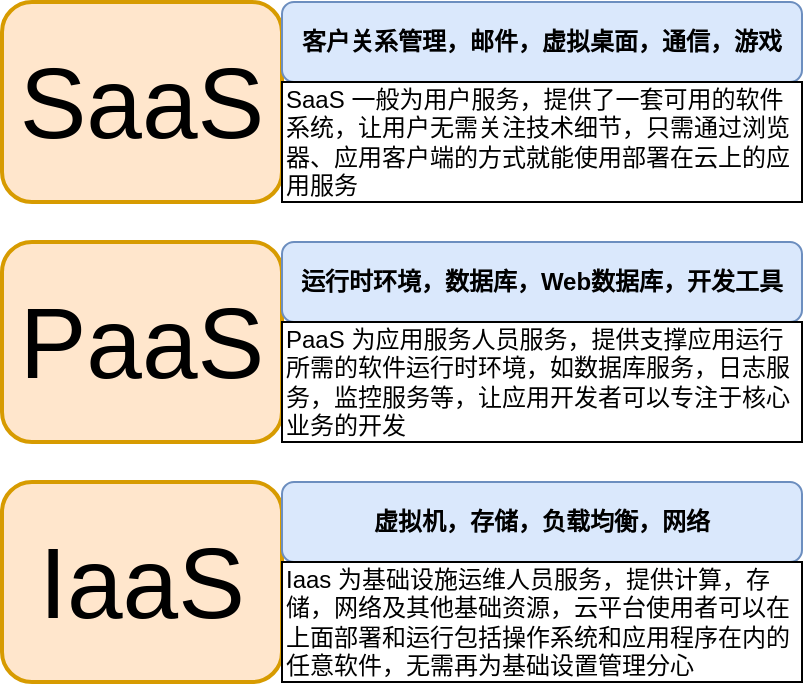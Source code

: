 <mxfile version="13.7.3" type="device" pages="2"><diagram id="Xtoi1Jw_jjUpUMRfwFQP" name="云平台经典架构"><mxGraphModel dx="1086" dy="806" grid="1" gridSize="10" guides="1" tooltips="1" connect="1" arrows="1" fold="1" page="1" pageScale="1" pageWidth="827" pageHeight="1169" math="0" shadow="0"><root><mxCell id="0"/><mxCell id="1" parent="0"/><mxCell id="AunEhYz-DYjz4G1GZNd5-1" value="" style="group" parent="1" vertex="1" connectable="0"><mxGeometry x="80" y="80" width="400" height="340" as="geometry"/></mxCell><mxCell id="XGmtK8L9UWAmw615k7wJ-1" value="&lt;font style=&quot;font-size: 50px&quot;&gt;SaaS&lt;/font&gt;" style="rounded=1;whiteSpace=wrap;html=1;fillColor=#ffe6cc;strokeColor=#d79b00;strokeWidth=2;" parent="AunEhYz-DYjz4G1GZNd5-1" vertex="1"><mxGeometry width="140" height="100" as="geometry"/></mxCell><mxCell id="XGmtK8L9UWAmw615k7wJ-3" value="&lt;font style=&quot;font-size: 50px&quot;&gt;PaaS&lt;/font&gt;" style="rounded=1;whiteSpace=wrap;html=1;fillColor=#ffe6cc;strokeColor=#d79b00;strokeWidth=2;" parent="AunEhYz-DYjz4G1GZNd5-1" vertex="1"><mxGeometry y="120" width="140" height="100" as="geometry"/></mxCell><mxCell id="XGmtK8L9UWAmw615k7wJ-4" value="&lt;font style=&quot;font-size: 50px&quot;&gt;IaaS&lt;/font&gt;" style="rounded=1;whiteSpace=wrap;html=1;fillColor=#ffe6cc;strokeColor=#d79b00;strokeWidth=2;" parent="AunEhYz-DYjz4G1GZNd5-1" vertex="1"><mxGeometry y="240" width="140" height="100" as="geometry"/></mxCell><mxCell id="XGmtK8L9UWAmw615k7wJ-5" value="&lt;b&gt;客户关系管理，邮件，虚拟桌面，通信，游戏&lt;/b&gt;" style="rounded=1;whiteSpace=wrap;html=1;fillColor=#dae8fc;strokeColor=#6c8ebf;" parent="AunEhYz-DYjz4G1GZNd5-1" vertex="1"><mxGeometry x="140" width="260" height="40" as="geometry"/></mxCell><mxCell id="XGmtK8L9UWAmw615k7wJ-6" value="&lt;b&gt;运行时环境，数据库，Web数据库，开发工具&lt;/b&gt;" style="rounded=1;whiteSpace=wrap;html=1;fillColor=#dae8fc;strokeColor=#6c8ebf;" parent="AunEhYz-DYjz4G1GZNd5-1" vertex="1"><mxGeometry x="140" y="120" width="260" height="40" as="geometry"/></mxCell><mxCell id="XGmtK8L9UWAmw615k7wJ-7" value="&lt;b&gt;虚拟机，存储，负载均衡，网络&lt;/b&gt;" style="rounded=1;whiteSpace=wrap;html=1;fillColor=#dae8fc;strokeColor=#6c8ebf;" parent="AunEhYz-DYjz4G1GZNd5-1" vertex="1"><mxGeometry x="140" y="240" width="260" height="40" as="geometry"/></mxCell><mxCell id="XGmtK8L9UWAmw615k7wJ-8" value="SaaS 一般为用户服务，提供了一套可用的软件系统，让用户无需关注技术细节，只需通过浏览器、应用客户端的方式就能使用部署在云上的应用服务" style="rounded=0;whiteSpace=wrap;html=1;align=left;" parent="AunEhYz-DYjz4G1GZNd5-1" vertex="1"><mxGeometry x="140" y="40" width="260" height="60" as="geometry"/></mxCell><mxCell id="XGmtK8L9UWAmw615k7wJ-9" value="PaaS 为应用服务人员服务，提供支撑应用运行所需的软件运行时环境，如数据库服务，日志服务，监控服务等，让应用开发者可以专注于核心业务的开发" style="rounded=0;whiteSpace=wrap;html=1;align=left;" parent="AunEhYz-DYjz4G1GZNd5-1" vertex="1"><mxGeometry x="140" y="160" width="260" height="60" as="geometry"/></mxCell><mxCell id="XGmtK8L9UWAmw615k7wJ-10" value="Iaas 为基础设施运维人员服务，提供计算，存储，网络及其他基础资源，云平台使用者可以在上面部署和运行包括操作系统和应用程序在内的任意软件，无需再为基础设置管理分心" style="rounded=0;whiteSpace=wrap;html=1;align=left;" parent="AunEhYz-DYjz4G1GZNd5-1" vertex="1"><mxGeometry x="140" y="280" width="260" height="60" as="geometry"/></mxCell></root></mxGraphModel></diagram><diagram id="FMG2QY3O_vfr0wYzt9E3" name="Docker 命令结构图"><mxGraphModel dx="1913" dy="806" grid="1" gridSize="10" guides="1" tooltips="1" connect="1" arrows="1" fold="1" page="1" pageScale="1" pageWidth="827" pageHeight="1169" math="0" shadow="0"><root><mxCell id="msrVt_bbnYBmSeJq67H8-0"/><mxCell id="msrVt_bbnYBmSeJq67H8-1" parent="msrVt_bbnYBmSeJq67H8-0"/><mxCell id="FBwykZi2s7uk1abyXn-A-22" value="" style="rounded=1;whiteSpace=wrap;html=1;dashed=1;strokeWidth=2;" vertex="1" parent="msrVt_bbnYBmSeJq67H8-1"><mxGeometry x="-80" y="200" width="800" height="560" as="geometry"/></mxCell><mxCell id="FBwykZi2s7uk1abyXn-A-12" value="" style="rounded=1;whiteSpace=wrap;html=1;dashed=1;strokeWidth=2;" vertex="1" parent="msrVt_bbnYBmSeJq67H8-1"><mxGeometry x="160" y="240" width="360" height="480" as="geometry"/></mxCell><mxCell id="FBwykZi2s7uk1abyXn-A-5" style="edgeStyle=orthogonalEdgeStyle;curved=1;rounded=0;orthogonalLoop=1;jettySize=auto;html=1;entryX=1;entryY=0.5;entryDx=0;entryDy=0;" edge="1" parent="msrVt_bbnYBmSeJq67H8-1" source="FBwykZi2s7uk1abyXn-A-0" target="FBwykZi2s7uk1abyXn-A-1"><mxGeometry relative="1" as="geometry"/></mxCell><mxCell id="FBwykZi2s7uk1abyXn-A-15" style="edgeStyle=orthogonalEdgeStyle;curved=1;rounded=0;orthogonalLoop=1;jettySize=auto;html=1;entryX=0;entryY=0.5;entryDx=0;entryDy=0;entryPerimeter=0;exitX=1;exitY=0.75;exitDx=0;exitDy=0;" edge="1" parent="msrVt_bbnYBmSeJq67H8-1" source="FBwykZi2s7uk1abyXn-A-0" target="FBwykZi2s7uk1abyXn-A-14"><mxGeometry relative="1" as="geometry"><Array as="points"><mxPoint x="480" y="380"/><mxPoint x="480" y="490"/></Array></mxGeometry></mxCell><mxCell id="FBwykZi2s7uk1abyXn-A-17" value="load" style="edgeLabel;html=1;align=center;verticalAlign=middle;resizable=0;points=[];" vertex="1" connectable="0" parent="FBwykZi2s7uk1abyXn-A-15"><mxGeometry x="0.353" y="22" relative="1" as="geometry"><mxPoint as="offset"/></mxGeometry></mxCell><mxCell id="FBwykZi2s7uk1abyXn-A-25" style="edgeStyle=orthogonalEdgeStyle;curved=1;rounded=0;orthogonalLoop=1;jettySize=auto;html=1;entryX=0.07;entryY=0.4;entryDx=0;entryDy=0;entryPerimeter=0;exitX=0.75;exitY=0;exitDx=0;exitDy=0;" edge="1" parent="msrVt_bbnYBmSeJq67H8-1" source="FBwykZi2s7uk1abyXn-A-0" target="FBwykZi2s7uk1abyXn-A-24"><mxGeometry relative="1" as="geometry"><Array as="points"><mxPoint x="360" y="230"/><mxPoint x="808" y="230"/></Array></mxGeometry></mxCell><mxCell id="FBwykZi2s7uk1abyXn-A-28" value="push" style="edgeLabel;html=1;align=center;verticalAlign=middle;resizable=0;points=[];" vertex="1" connectable="0" parent="FBwykZi2s7uk1abyXn-A-25"><mxGeometry x="0.306" y="2" relative="1" as="geometry"><mxPoint as="offset"/></mxGeometry></mxCell><mxCell id="FBwykZi2s7uk1abyXn-A-0" value="&lt;font style=&quot;font-size: 24px&quot;&gt;Images&lt;/font&gt;" style="rounded=1;whiteSpace=wrap;html=1;" vertex="1" parent="msrVt_bbnYBmSeJq67H8-1"><mxGeometry x="240" y="320" width="160" height="80" as="geometry"/></mxCell><mxCell id="FBwykZi2s7uk1abyXn-A-7" style="edgeStyle=orthogonalEdgeStyle;curved=1;rounded=0;orthogonalLoop=1;jettySize=auto;html=1;entryX=0;entryY=0.5;entryDx=0;entryDy=0;" edge="1" parent="msrVt_bbnYBmSeJq67H8-1" source="FBwykZi2s7uk1abyXn-A-1" target="FBwykZi2s7uk1abyXn-A-0"><mxGeometry relative="1" as="geometry"><Array as="points"><mxPoint x="190" y="600"/><mxPoint x="190" y="360"/></Array></mxGeometry></mxCell><mxCell id="FBwykZi2s7uk1abyXn-A-1" value="&lt;font style=&quot;font-size: 24px&quot;&gt;Containers&lt;/font&gt;" style="rounded=1;whiteSpace=wrap;html=1;" vertex="1" parent="msrVt_bbnYBmSeJq67H8-1"><mxGeometry x="240" y="560" width="160" height="80" as="geometry"/></mxCell><mxCell id="FBwykZi2s7uk1abyXn-A-3" style="edgeStyle=orthogonalEdgeStyle;rounded=0;orthogonalLoop=1;jettySize=auto;html=1;exitX=1;exitY=0.5;exitDx=0;exitDy=0;entryX=0.5;entryY=1;entryDx=0;entryDy=0;curved=1;" edge="1" parent="msrVt_bbnYBmSeJq67H8-1" source="FBwykZi2s7uk1abyXn-A-1" target="FBwykZi2s7uk1abyXn-A-1"><mxGeometry relative="1" as="geometry"><Array as="points"><mxPoint x="430" y="600"/><mxPoint x="430" y="680"/><mxPoint x="320" y="680"/></Array></mxGeometry></mxCell><mxCell id="FBwykZi2s7uk1abyXn-A-4" value="start&lt;br&gt;stop&lt;br&gt;restart" style="text;html=1;align=center;verticalAlign=middle;resizable=0;points=[];autosize=1;" vertex="1" parent="msrVt_bbnYBmSeJq67H8-1"><mxGeometry x="430" y="640" width="50" height="50" as="geometry"/></mxCell><mxCell id="FBwykZi2s7uk1abyXn-A-6" value="run" style="text;html=1;align=center;verticalAlign=middle;resizable=0;points=[];autosize=1;" vertex="1" parent="msrVt_bbnYBmSeJq67H8-1"><mxGeometry x="335" y="480" width="30" height="20" as="geometry"/></mxCell><mxCell id="FBwykZi2s7uk1abyXn-A-8" value="commit" style="text;html=1;align=center;verticalAlign=middle;resizable=0;points=[];autosize=1;" vertex="1" parent="msrVt_bbnYBmSeJq67H8-1"><mxGeometry x="190" y="470" width="50" height="20" as="geometry"/></mxCell><mxCell id="FBwykZi2s7uk1abyXn-A-10" style="edgeStyle=orthogonalEdgeStyle;curved=1;rounded=0;orthogonalLoop=1;jettySize=auto;html=1;entryX=0.5;entryY=0;entryDx=0;entryDy=0;" edge="1" parent="msrVt_bbnYBmSeJq67H8-1" source="FBwykZi2s7uk1abyXn-A-0" target="FBwykZi2s7uk1abyXn-A-0"><mxGeometry relative="1" as="geometry"><Array as="points"><mxPoint x="230" y="360"/><mxPoint x="230" y="280"/><mxPoint x="320" y="280"/></Array></mxGeometry></mxCell><mxCell id="FBwykZi2s7uk1abyXn-A-11" value="tag" style="text;html=1;align=center;verticalAlign=middle;resizable=0;points=[];autosize=1;" vertex="1" parent="msrVt_bbnYBmSeJq67H8-1"><mxGeometry x="205" y="270" width="30" height="20" as="geometry"/></mxCell><mxCell id="FBwykZi2s7uk1abyXn-A-16" style="edgeStyle=orthogonalEdgeStyle;curved=1;rounded=0;orthogonalLoop=1;jettySize=auto;html=1;entryX=1;entryY=0.5;entryDx=0;entryDy=0;exitX=0;exitY=0;exitDx=0;exitDy=27.5;exitPerimeter=0;" edge="1" parent="msrVt_bbnYBmSeJq67H8-1" source="FBwykZi2s7uk1abyXn-A-14" target="FBwykZi2s7uk1abyXn-A-0"><mxGeometry relative="1" as="geometry"/></mxCell><mxCell id="FBwykZi2s7uk1abyXn-A-18" value="save" style="edgeLabel;html=1;align=center;verticalAlign=middle;resizable=0;points=[];" vertex="1" connectable="0" parent="FBwykZi2s7uk1abyXn-A-16"><mxGeometry x="-0.413" y="-45" relative="1" as="geometry"><mxPoint as="offset"/></mxGeometry></mxCell><mxCell id="FBwykZi2s7uk1abyXn-A-14" value="Backup" style="shape=cylinder3;whiteSpace=wrap;html=1;boundedLbl=1;backgroundOutline=1;size=15;strokeWidth=1;" vertex="1" parent="msrVt_bbnYBmSeJq67H8-1"><mxGeometry x="610" y="450" width="60" height="80" as="geometry"/></mxCell><mxCell id="FBwykZi2s7uk1abyXn-A-20" style="edgeStyle=orthogonalEdgeStyle;curved=1;rounded=0;orthogonalLoop=1;jettySize=auto;html=1;entryX=0;entryY=0.25;entryDx=0;entryDy=0;" edge="1" parent="msrVt_bbnYBmSeJq67H8-1" source="FBwykZi2s7uk1abyXn-A-19" target="FBwykZi2s7uk1abyXn-A-0"><mxGeometry relative="1" as="geometry"/></mxCell><mxCell id="FBwykZi2s7uk1abyXn-A-21" value="bulid" style="edgeLabel;html=1;align=center;verticalAlign=middle;resizable=0;points=[];" vertex="1" connectable="0" parent="FBwykZi2s7uk1abyXn-A-20"><mxGeometry x="-0.344" y="1" relative="1" as="geometry"><mxPoint as="offset"/></mxGeometry></mxCell><mxCell id="FBwykZi2s7uk1abyXn-A-19" value="Dockerfile" style="shape=document;whiteSpace=wrap;html=1;boundedLbl=1;strokeWidth=1;" vertex="1" parent="msrVt_bbnYBmSeJq67H8-1"><mxGeometry x="-40" y="280" width="120" height="80" as="geometry"/></mxCell><mxCell id="FBwykZi2s7uk1abyXn-A-23" value="&lt;b&gt;Host Machine&lt;/b&gt;" style="text;html=1;strokeColor=none;fillColor=none;align=center;verticalAlign=middle;whiteSpace=wrap;rounded=0;" vertex="1" parent="msrVt_bbnYBmSeJq67H8-1"><mxGeometry x="310" y="730" width="100" height="20" as="geometry"/></mxCell><mxCell id="FBwykZi2s7uk1abyXn-A-26" style="edgeStyle=orthogonalEdgeStyle;curved=1;rounded=0;orthogonalLoop=1;jettySize=auto;html=1;entryX=1;entryY=0.25;entryDx=0;entryDy=0;exitX=0.13;exitY=0.77;exitDx=0;exitDy=0;exitPerimeter=0;" edge="1" parent="msrVt_bbnYBmSeJq67H8-1" source="FBwykZi2s7uk1abyXn-A-24" target="FBwykZi2s7uk1abyXn-A-0"><mxGeometry relative="1" as="geometry"><Array as="points"><mxPoint x="816" y="340"/></Array></mxGeometry></mxCell><mxCell id="FBwykZi2s7uk1abyXn-A-27" value="pull" style="edgeLabel;html=1;align=center;verticalAlign=middle;resizable=0;points=[];" vertex="1" connectable="0" parent="FBwykZi2s7uk1abyXn-A-26"><mxGeometry x="-0.065" y="-9" relative="1" as="geometry"><mxPoint as="offset"/></mxGeometry></mxCell><mxCell id="FBwykZi2s7uk1abyXn-A-24" value="Docker&lt;br&gt;Registry" style="ellipse;shape=cloud;whiteSpace=wrap;html=1;strokeWidth=1;" vertex="1" parent="msrVt_bbnYBmSeJq67H8-1"><mxGeometry x="800" y="200" width="120" height="80" as="geometry"/></mxCell></root></mxGraphModel></diagram></mxfile>